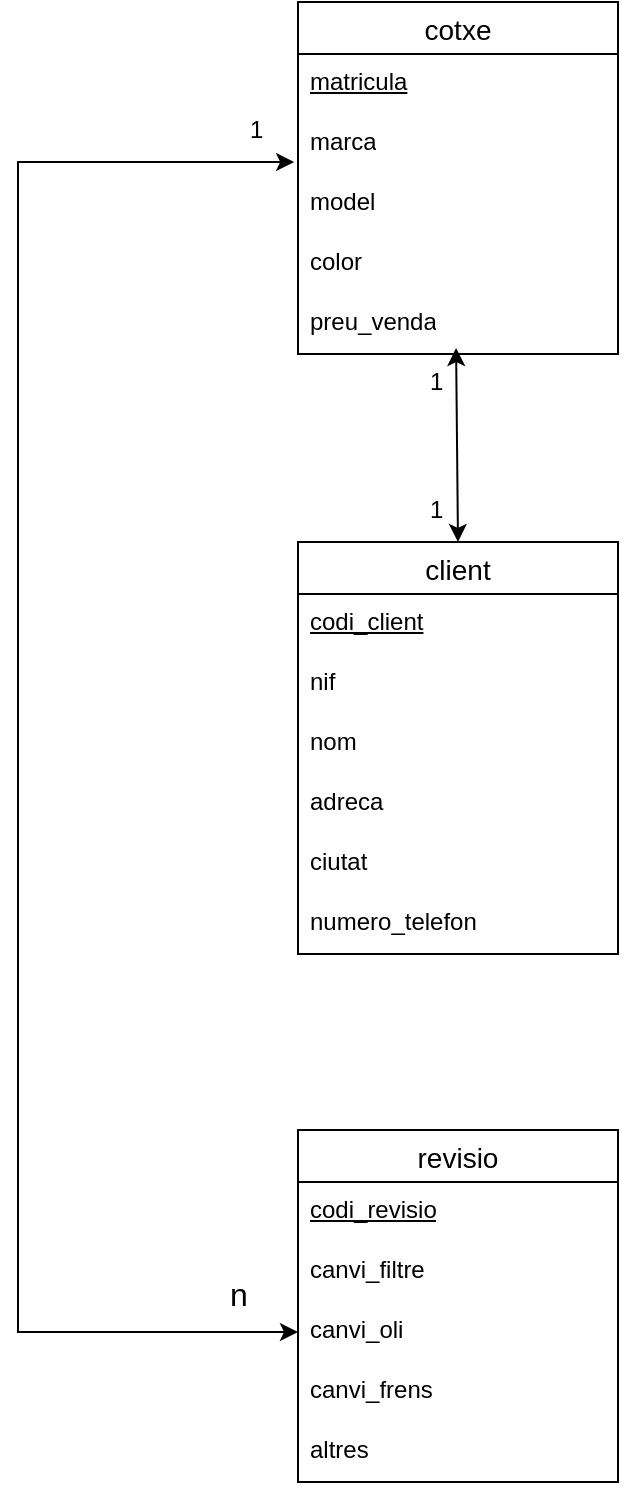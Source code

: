 <mxfile version="24.7.16">
  <diagram name="Pàgina-1" id="GiMXrqmAcchajK0Y9ebd">
    <mxGraphModel dx="441" dy="788" grid="1" gridSize="10" guides="1" tooltips="1" connect="1" arrows="1" fold="1" page="1" pageScale="1" pageWidth="827" pageHeight="1169" math="0" shadow="0">
      <root>
        <mxCell id="0" />
        <mxCell id="1" parent="0" />
        <mxCell id="EYCTUoR23nMgp0SE8vzJ-1" value="cotxe" style="swimlane;fontStyle=0;childLayout=stackLayout;horizontal=1;startSize=26;horizontalStack=0;resizeParent=1;resizeParentMax=0;resizeLast=0;collapsible=1;marginBottom=0;align=center;fontSize=14;" vertex="1" parent="1">
          <mxGeometry x="470" y="80" width="160" height="176" as="geometry" />
        </mxCell>
        <mxCell id="EYCTUoR23nMgp0SE8vzJ-2" value="&lt;u&gt;matricula&lt;/u&gt;" style="text;strokeColor=none;fillColor=none;spacingLeft=4;spacingRight=4;overflow=hidden;rotatable=0;points=[[0,0.5],[1,0.5]];portConstraint=eastwest;fontSize=12;whiteSpace=wrap;html=1;" vertex="1" parent="EYCTUoR23nMgp0SE8vzJ-1">
          <mxGeometry y="26" width="160" height="30" as="geometry" />
        </mxCell>
        <mxCell id="EYCTUoR23nMgp0SE8vzJ-3" value="marca" style="text;strokeColor=none;fillColor=none;spacingLeft=4;spacingRight=4;overflow=hidden;rotatable=0;points=[[0,0.5],[1,0.5]];portConstraint=eastwest;fontSize=12;whiteSpace=wrap;html=1;" vertex="1" parent="EYCTUoR23nMgp0SE8vzJ-1">
          <mxGeometry y="56" width="160" height="30" as="geometry" />
        </mxCell>
        <mxCell id="EYCTUoR23nMgp0SE8vzJ-4" value="model" style="text;strokeColor=none;fillColor=none;spacingLeft=4;spacingRight=4;overflow=hidden;rotatable=0;points=[[0,0.5],[1,0.5]];portConstraint=eastwest;fontSize=12;whiteSpace=wrap;html=1;" vertex="1" parent="EYCTUoR23nMgp0SE8vzJ-1">
          <mxGeometry y="86" width="160" height="30" as="geometry" />
        </mxCell>
        <mxCell id="EYCTUoR23nMgp0SE8vzJ-6" value="color" style="text;strokeColor=none;fillColor=none;spacingLeft=4;spacingRight=4;overflow=hidden;rotatable=0;points=[[0,0.5],[1,0.5]];portConstraint=eastwest;fontSize=12;whiteSpace=wrap;html=1;" vertex="1" parent="EYCTUoR23nMgp0SE8vzJ-1">
          <mxGeometry y="116" width="160" height="30" as="geometry" />
        </mxCell>
        <mxCell id="EYCTUoR23nMgp0SE8vzJ-5" value="preu_venda" style="text;strokeColor=none;fillColor=none;spacingLeft=4;spacingRight=4;overflow=hidden;rotatable=0;points=[[0,0.5],[1,0.5]];portConstraint=eastwest;fontSize=12;whiteSpace=wrap;html=1;" vertex="1" parent="EYCTUoR23nMgp0SE8vzJ-1">
          <mxGeometry y="146" width="160" height="30" as="geometry" />
        </mxCell>
        <mxCell id="EYCTUoR23nMgp0SE8vzJ-7" value="client" style="swimlane;fontStyle=0;childLayout=stackLayout;horizontal=1;startSize=26;horizontalStack=0;resizeParent=1;resizeParentMax=0;resizeLast=0;collapsible=1;marginBottom=0;align=center;fontSize=14;" vertex="1" parent="1">
          <mxGeometry x="470" y="350" width="160" height="206" as="geometry" />
        </mxCell>
        <mxCell id="EYCTUoR23nMgp0SE8vzJ-29" value="&lt;u&gt;codi_client&lt;/u&gt;" style="text;strokeColor=none;fillColor=none;spacingLeft=4;spacingRight=4;overflow=hidden;rotatable=0;points=[[0,0.5],[1,0.5]];portConstraint=eastwest;fontSize=12;whiteSpace=wrap;html=1;" vertex="1" parent="EYCTUoR23nMgp0SE8vzJ-7">
          <mxGeometry y="26" width="160" height="30" as="geometry" />
        </mxCell>
        <mxCell id="EYCTUoR23nMgp0SE8vzJ-8" value="nif" style="text;strokeColor=none;fillColor=none;spacingLeft=4;spacingRight=4;overflow=hidden;rotatable=0;points=[[0,0.5],[1,0.5]];portConstraint=eastwest;fontSize=12;whiteSpace=wrap;html=1;" vertex="1" parent="EYCTUoR23nMgp0SE8vzJ-7">
          <mxGeometry y="56" width="160" height="30" as="geometry" />
        </mxCell>
        <mxCell id="EYCTUoR23nMgp0SE8vzJ-9" value="nom" style="text;strokeColor=none;fillColor=none;spacingLeft=4;spacingRight=4;overflow=hidden;rotatable=0;points=[[0,0.5],[1,0.5]];portConstraint=eastwest;fontSize=12;whiteSpace=wrap;html=1;" vertex="1" parent="EYCTUoR23nMgp0SE8vzJ-7">
          <mxGeometry y="86" width="160" height="30" as="geometry" />
        </mxCell>
        <mxCell id="EYCTUoR23nMgp0SE8vzJ-10" value="adreca" style="text;strokeColor=none;fillColor=none;spacingLeft=4;spacingRight=4;overflow=hidden;rotatable=0;points=[[0,0.5],[1,0.5]];portConstraint=eastwest;fontSize=12;whiteSpace=wrap;html=1;" vertex="1" parent="EYCTUoR23nMgp0SE8vzJ-7">
          <mxGeometry y="116" width="160" height="30" as="geometry" />
        </mxCell>
        <mxCell id="EYCTUoR23nMgp0SE8vzJ-11" value="ciutat" style="text;strokeColor=none;fillColor=none;spacingLeft=4;spacingRight=4;overflow=hidden;rotatable=0;points=[[0,0.5],[1,0.5]];portConstraint=eastwest;fontSize=12;whiteSpace=wrap;html=1;" vertex="1" parent="EYCTUoR23nMgp0SE8vzJ-7">
          <mxGeometry y="146" width="160" height="30" as="geometry" />
        </mxCell>
        <mxCell id="EYCTUoR23nMgp0SE8vzJ-12" value="numero_telefon" style="text;strokeColor=none;fillColor=none;spacingLeft=4;spacingRight=4;overflow=hidden;rotatable=0;points=[[0,0.5],[1,0.5]];portConstraint=eastwest;fontSize=12;whiteSpace=wrap;html=1;" vertex="1" parent="EYCTUoR23nMgp0SE8vzJ-7">
          <mxGeometry y="176" width="160" height="30" as="geometry" />
        </mxCell>
        <mxCell id="EYCTUoR23nMgp0SE8vzJ-13" value="revisio" style="swimlane;fontStyle=0;childLayout=stackLayout;horizontal=1;startSize=26;horizontalStack=0;resizeParent=1;resizeParentMax=0;resizeLast=0;collapsible=1;marginBottom=0;align=center;fontSize=14;" vertex="1" parent="1">
          <mxGeometry x="470" y="644" width="160" height="176" as="geometry" />
        </mxCell>
        <mxCell id="EYCTUoR23nMgp0SE8vzJ-14" value="&lt;u&gt;codi_revisio&lt;/u&gt;" style="text;strokeColor=none;fillColor=none;spacingLeft=4;spacingRight=4;overflow=hidden;rotatable=0;points=[[0,0.5],[1,0.5]];portConstraint=eastwest;fontSize=12;whiteSpace=wrap;html=1;" vertex="1" parent="EYCTUoR23nMgp0SE8vzJ-13">
          <mxGeometry y="26" width="160" height="30" as="geometry" />
        </mxCell>
        <mxCell id="EYCTUoR23nMgp0SE8vzJ-15" value="canvi_filtre" style="text;strokeColor=none;fillColor=none;spacingLeft=4;spacingRight=4;overflow=hidden;rotatable=0;points=[[0,0.5],[1,0.5]];portConstraint=eastwest;fontSize=12;whiteSpace=wrap;html=1;" vertex="1" parent="EYCTUoR23nMgp0SE8vzJ-13">
          <mxGeometry y="56" width="160" height="30" as="geometry" />
        </mxCell>
        <mxCell id="EYCTUoR23nMgp0SE8vzJ-16" value="canvi_oli" style="text;strokeColor=none;fillColor=none;spacingLeft=4;spacingRight=4;overflow=hidden;rotatable=0;points=[[0,0.5],[1,0.5]];portConstraint=eastwest;fontSize=12;whiteSpace=wrap;html=1;" vertex="1" parent="EYCTUoR23nMgp0SE8vzJ-13">
          <mxGeometry y="86" width="160" height="30" as="geometry" />
        </mxCell>
        <mxCell id="EYCTUoR23nMgp0SE8vzJ-17" value="canvi_frens" style="text;strokeColor=none;fillColor=none;spacingLeft=4;spacingRight=4;overflow=hidden;rotatable=0;points=[[0,0.5],[1,0.5]];portConstraint=eastwest;fontSize=12;whiteSpace=wrap;html=1;" vertex="1" parent="EYCTUoR23nMgp0SE8vzJ-13">
          <mxGeometry y="116" width="160" height="30" as="geometry" />
        </mxCell>
        <mxCell id="EYCTUoR23nMgp0SE8vzJ-18" value="altres" style="text;strokeColor=none;fillColor=none;spacingLeft=4;spacingRight=4;overflow=hidden;rotatable=0;points=[[0,0.5],[1,0.5]];portConstraint=eastwest;fontSize=12;whiteSpace=wrap;html=1;" vertex="1" parent="EYCTUoR23nMgp0SE8vzJ-13">
          <mxGeometry y="146" width="160" height="30" as="geometry" />
        </mxCell>
        <mxCell id="EYCTUoR23nMgp0SE8vzJ-20" value="" style="endArrow=classic;startArrow=classic;html=1;rounded=0;entryX=0.494;entryY=0.9;entryDx=0;entryDy=0;entryPerimeter=0;exitX=0.5;exitY=0;exitDx=0;exitDy=0;" edge="1" parent="1" source="EYCTUoR23nMgp0SE8vzJ-7" target="EYCTUoR23nMgp0SE8vzJ-5">
          <mxGeometry width="50" height="50" relative="1" as="geometry">
            <mxPoint x="530" y="430" as="sourcePoint" />
            <mxPoint x="580" y="380" as="targetPoint" />
          </mxGeometry>
        </mxCell>
        <mxCell id="EYCTUoR23nMgp0SE8vzJ-21" value="1" style="text;strokeColor=none;fillColor=none;spacingLeft=4;spacingRight=4;overflow=hidden;rotatable=0;points=[[0,0.5],[1,0.5]];portConstraint=eastwest;fontSize=12;whiteSpace=wrap;html=1;" vertex="1" parent="1">
          <mxGeometry x="530" y="256" width="40" height="30" as="geometry" />
        </mxCell>
        <mxCell id="EYCTUoR23nMgp0SE8vzJ-22" value="1" style="text;strokeColor=none;fillColor=none;spacingLeft=4;spacingRight=4;overflow=hidden;rotatable=0;points=[[0,0.5],[1,0.5]];portConstraint=eastwest;fontSize=12;whiteSpace=wrap;html=1;" vertex="1" parent="1">
          <mxGeometry x="530" y="320" width="40" height="30" as="geometry" />
        </mxCell>
        <mxCell id="EYCTUoR23nMgp0SE8vzJ-26" value="" style="endArrow=classic;startArrow=classic;html=1;rounded=0;entryX=-0.012;entryY=0.8;entryDx=0;entryDy=0;entryPerimeter=0;exitX=0;exitY=0.5;exitDx=0;exitDy=0;" edge="1" parent="1" source="EYCTUoR23nMgp0SE8vzJ-16" target="EYCTUoR23nMgp0SE8vzJ-3">
          <mxGeometry width="50" height="50" relative="1" as="geometry">
            <mxPoint x="560" y="360" as="sourcePoint" />
            <mxPoint x="559" y="263" as="targetPoint" />
            <Array as="points">
              <mxPoint x="330" y="745" />
              <mxPoint x="330" y="450" />
              <mxPoint x="330" y="160" />
            </Array>
          </mxGeometry>
        </mxCell>
        <mxCell id="EYCTUoR23nMgp0SE8vzJ-27" value="1" style="text;strokeColor=none;fillColor=none;spacingLeft=4;spacingRight=4;overflow=hidden;rotatable=0;points=[[0,0.5],[1,0.5]];portConstraint=eastwest;fontSize=12;whiteSpace=wrap;html=1;" vertex="1" parent="1">
          <mxGeometry x="440" y="130" width="40" height="30" as="geometry" />
        </mxCell>
        <mxCell id="EYCTUoR23nMgp0SE8vzJ-28" value="&lt;font style=&quot;font-size: 16px;&quot;&gt;n&lt;/font&gt;" style="text;strokeColor=none;fillColor=none;spacingLeft=4;spacingRight=4;overflow=hidden;rotatable=0;points=[[0,0.5],[1,0.5]];portConstraint=eastwest;fontSize=12;whiteSpace=wrap;html=1;" vertex="1" parent="1">
          <mxGeometry x="430" y="710" width="40" height="30" as="geometry" />
        </mxCell>
      </root>
    </mxGraphModel>
  </diagram>
</mxfile>
